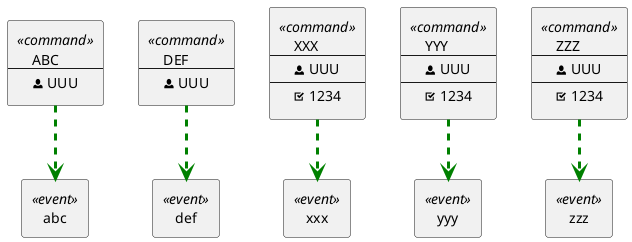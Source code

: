 @startuml
skinparam componentStyle rectangle
skinparam rectangle {
	backgroundColor<<event>> Orange
	backgroundColor<<command>> LightBlue
	backgroundColor<<external>> Pink
	backgroundColor<<document>> Green
	backgroundColor<<invariant>> Yellow
}
component C0 <<command>> [
ABC
---
<&person> UUU
]
component C1 <<event>> [
abc
]
C0 .[#green,thickness=3].> C1
component C2 <<command>> [
DEF
---
<&person> UUU
]
C0 -[hidden]right-> C2
component C3 <<event>> [
def
]
C2 .[#green,thickness=3].> C3
component C4 <<command>> [
XXX
---
<&person> UUU
---
<&task> 1234
]
C2 -[hidden]right-> C4
component C5 <<event>> [
xxx
]
C4 .[#green,thickness=3].> C5
component C6 <<command>> [
YYY
---
<&person> UUU
---
<&task> 1234
]
C4 -[hidden]right-> C6
component C7 <<event>> [
yyy
]
C6 .[#green,thickness=3].> C7
component C8 <<command>> [
ZZZ
---
<&person> UUU
---
<&task> 1234
]
C6 -[hidden]right-> C8
component C9 <<event>> [
zzz
]
C8 .[#green,thickness=3].> C9
@enduml
